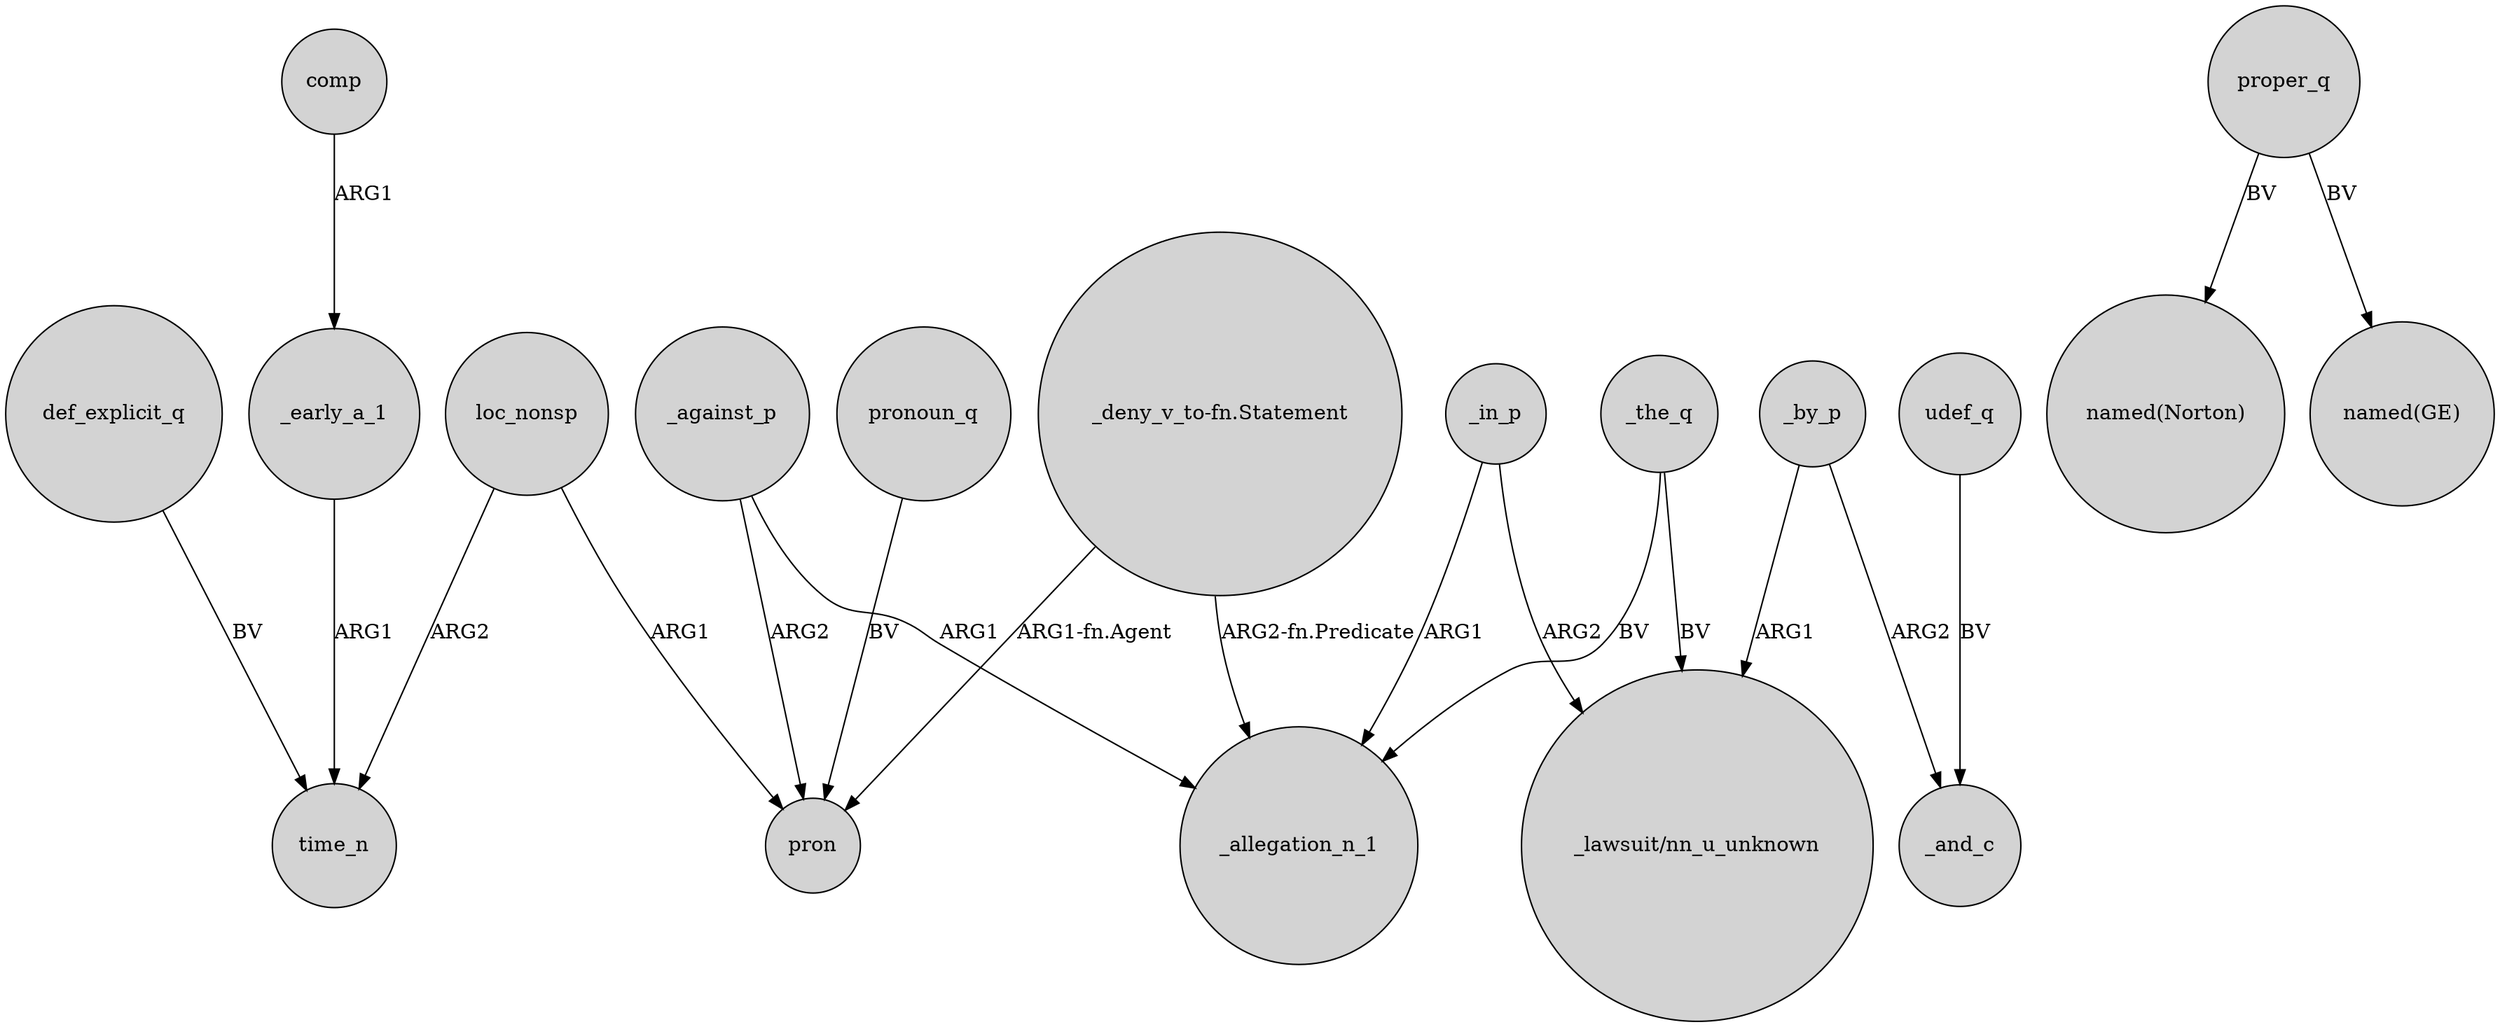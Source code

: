 digraph {
	node [shape=circle style=filled]
	_the_q -> _allegation_n_1 [label=BV]
	loc_nonsp -> pron [label=ARG1]
	def_explicit_q -> time_n [label=BV]
	proper_q -> "named(Norton)" [label=BV]
	_against_p -> pron [label=ARG2]
	proper_q -> "named(GE)" [label=BV]
	_the_q -> "_lawsuit/nn_u_unknown" [label=BV]
	_in_p -> _allegation_n_1 [label=ARG1]
	"_deny_v_to-fn.Statement" -> _allegation_n_1 [label="ARG2-fn.Predicate"]
	_against_p -> _allegation_n_1 [label=ARG1]
	_by_p -> "_lawsuit/nn_u_unknown" [label=ARG1]
	loc_nonsp -> time_n [label=ARG2]
	"_deny_v_to-fn.Statement" -> pron [label="ARG1-fn.Agent"]
	_by_p -> _and_c [label=ARG2]
	pronoun_q -> pron [label=BV]
	_in_p -> "_lawsuit/nn_u_unknown" [label=ARG2]
	_early_a_1 -> time_n [label=ARG1]
	udef_q -> _and_c [label=BV]
	comp -> _early_a_1 [label=ARG1]
}
